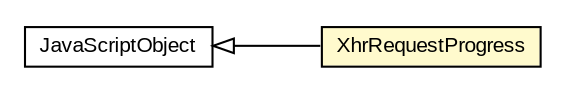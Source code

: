 #!/usr/local/bin/dot
#
# Class diagram 
# Generated by UMLGraph version R5_6-24-gf6e263 (http://www.umlgraph.org/)
#

digraph G {
	edge [fontname="arial",fontsize=10,labelfontname="arial",labelfontsize=10];
	node [fontname="arial",fontsize=10,shape=plaintext];
	nodesep=0.25;
	ranksep=0.5;
	rankdir=LR;
	// com.google.gwt.xhr.client.XhrRequestProgress
	c4726 [label=<<table title="com.google.gwt.xhr.client.XhrRequestProgress" border="0" cellborder="1" cellspacing="0" cellpadding="2" port="p" bgcolor="lemonChiffon" href="./XhrRequestProgress.html">
		<tr><td><table border="0" cellspacing="0" cellpadding="1">
<tr><td align="center" balign="center"> XhrRequestProgress </td></tr>
		</table></td></tr>
		</table>>, URL="./XhrRequestProgress.html", fontname="arial", fontcolor="black", fontsize=10.0];
	//com.google.gwt.xhr.client.XhrRequestProgress extends com.google.gwt.core.client.JavaScriptObject
	c4786:p -> c4726:p [dir=back,arrowtail=empty];
	// com.google.gwt.core.client.JavaScriptObject
	c4786 [label=<<table title="com.google.gwt.core.client.JavaScriptObject" border="0" cellborder="1" cellspacing="0" cellpadding="2" port="p" href="http://google-web-toolkit.googlecode.com/svn/javadoc/latest/com/google/gwt/core/client/JavaScriptObject.html">
		<tr><td><table border="0" cellspacing="0" cellpadding="1">
<tr><td align="center" balign="center"> JavaScriptObject </td></tr>
		</table></td></tr>
		</table>>, URL="http://google-web-toolkit.googlecode.com/svn/javadoc/latest/com/google/gwt/core/client/JavaScriptObject.html", fontname="arial", fontcolor="black", fontsize=10.0];
}

